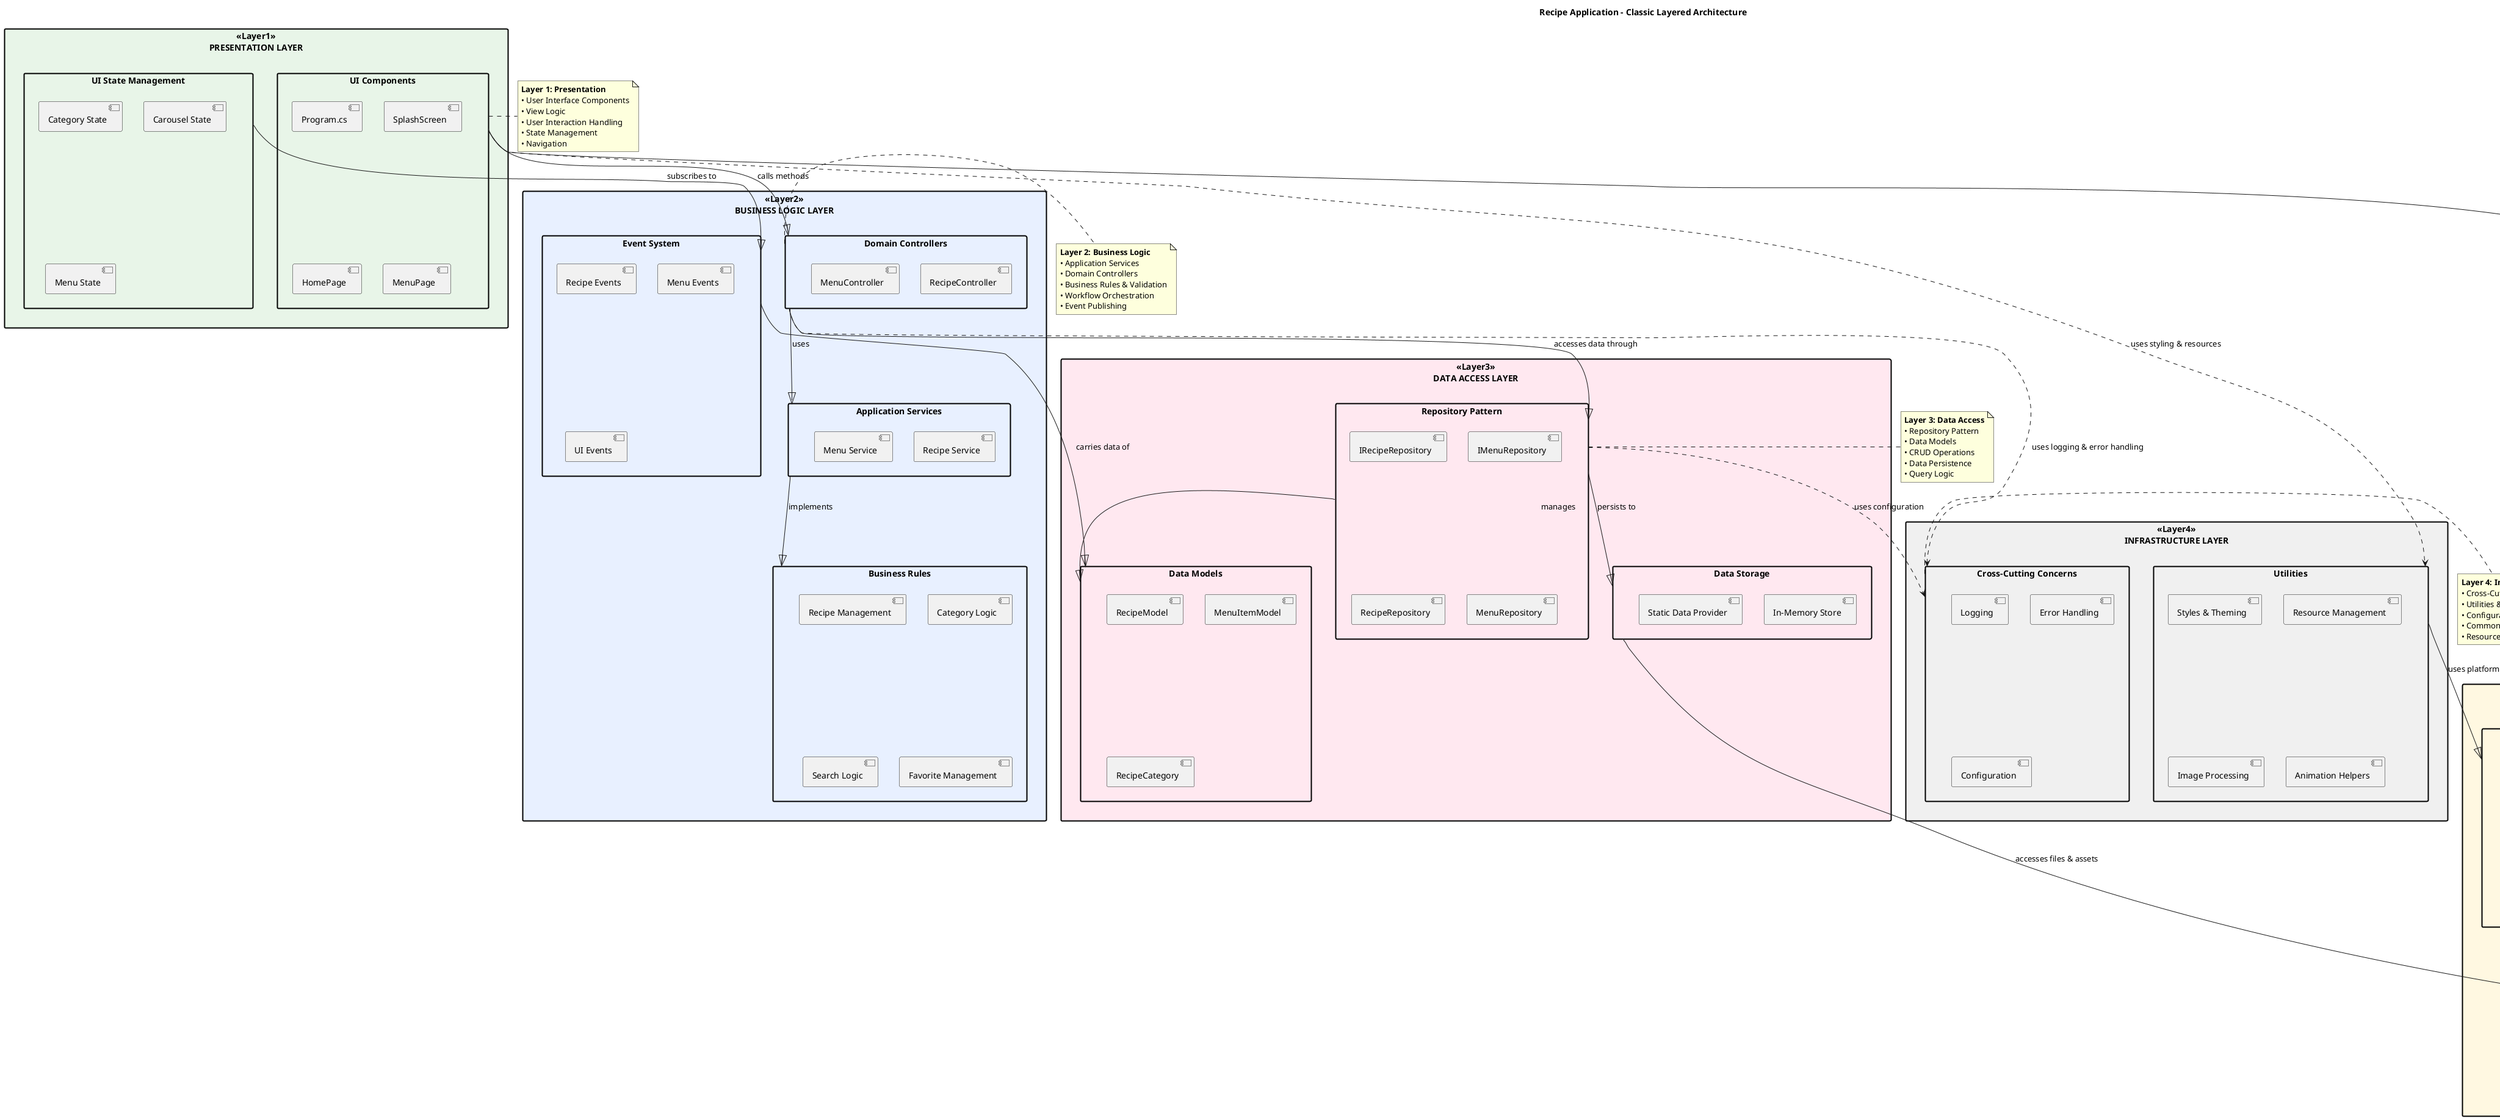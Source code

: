 @startuml Recipe Application Classic Layered Architecture

title Recipe Application - Classic Layered Architecture

skinparam backgroundColor White

' Define custom colors for each layer
skinparam rectangle {
    BackgroundColor<<Layer1>> #E8F5E8
    BackgroundColor<<Layer2>> #E8F0FF  
    BackgroundColor<<Layer3>> #FFE8F0
    BackgroundColor<<Layer4>> #F0F0F0
    BackgroundColor<<Layer5>> #FFF8E1
    BorderColor Black
    BorderThickness 2
    FontSize 14
    FontStyle bold
}

' Layer 1 - Presentation Layer (Top)
rectangle "PRESENTATION LAYER" <<Layer1>> {
    rectangle "UI Components" as UI {
        [Program.cs]
        [SplashScreen]
        [HomePage] 
        [MenuPage]
    }
    rectangle "UI State Management" as UIState {
        [Category State]
        [Carousel State]
        [Menu State]
    }
}

' Layer 2 - Business Logic Layer
rectangle "BUSINESS LOGIC LAYER" <<Layer2>> {
    rectangle "Application Services" as Services {
        [Recipe Service]
        [Menu Service]
    }
    rectangle "Domain Controllers" as Controllers {
        [RecipeController]
        [MenuController]
    }
    rectangle "Business Rules" as Rules {
        [Recipe Management]
        [Category Logic]
        [Search Logic]
        [Favorite Management]
    }
    rectangle "Event System" as Events {
        [Recipe Events]
        [Menu Events]
        [UI Events]
    }
}

' Layer 3 - Data Access Layer
rectangle "DATA ACCESS LAYER" <<Layer3>> {
    rectangle "Repository Pattern" as Repositories {
        [IRecipeRepository]
        [IMenuRepository]
        [RecipeRepository]
        [MenuRepository]
    }
    rectangle "Data Models" as Models {
        [RecipeModel]
        [MenuItemModel]
        [RecipeCategory]
    }
    rectangle "Data Storage" as Storage {
        [In-Memory Store]
        [Static Data Provider]
    }
}

' Layer 4 - Infrastructure Layer (Cross-cutting)
rectangle "INFRASTRUCTURE LAYER" <<Layer4>> {
    rectangle "Cross-Cutting Concerns" as CrossCutting {
        [Logging]
        [Error Handling]
        [Configuration]
    }
    rectangle "Utilities" as Utils {
        [Styles & Theming]
        [Resource Management]
        [Image Processing]
        [Animation Helpers]
    }
}

' Layer 5 - Platform Layer (Bottom)
rectangle "PLATFORM LAYER" <<Layer5>> {
    rectangle "Tizen Framework" as Framework {
        [NUIApplication]
        [View System]
        [Event System]
        [Animation System]
    }
    rectangle "Platform APIs" as APIs {
        [Resource APIs]
        [Lifecycle APIs]
        [Hardware APIs]
    }
    rectangle "External Resources" as External {
        [Images & Assets]
        [Fonts]
        [Config Files]
    }
}

' Dependencies between layers (downward flow only)
UI --|> Controllers : "calls methods"
UIState --|> Events : "subscribes to"

Controllers --|> Services : "uses"
Services --|> Rules : "implements"
Controllers --|> Repositories : "accesses data through"
Events --|> Models : "carries data of"

Repositories --|> Models : "manages"
Repositories --|> Storage : "persists to"

' Cross-cutting dependencies (Infrastructure can be used by all layers)
UI ..> Utils : "uses styling & resources"
Controllers ..> CrossCutting : "uses logging & error handling"
Repositories ..> CrossCutting : "uses configuration"

' Platform dependencies (all upper layers depend on platform)
UI --|> Framework : "inherits from"
Utils --|> APIs : "uses platform services"
Storage --|> External : "accesses files & assets"

' Layer descriptions
note right of UI
    **Layer 1: Presentation**
    • User Interface Components
    • View Logic
    • User Interaction Handling
    • State Management
    • Navigation
end note

note right of Controllers
    **Layer 2: Business Logic**
    • Application Services
    • Domain Controllers
    • Business Rules & Validation
    • Workflow Orchestration
    • Event Publishing
end note

note right of Repositories
    **Layer 3: Data Access**
    • Repository Pattern
    • Data Models
    • CRUD Operations
    • Data Persistence
    • Query Logic
end note

note right of CrossCutting
    **Layer 4: Infrastructure**
    • Cross-Cutting Concerns
    • Utilities & Helpers
    • Configuration
    • Common Services
    • Resource Management
end note

note right of Framework
    **Layer 5: Platform**
    • Framework Services
    • Platform APIs
    • Hardware Abstraction
    • External Dependencies
    • System Resources
end note

' Architectural principles
note top
    **Layered Architecture Principles:**
    ✓ Dependencies flow downward only
    ✓ Each layer only knows about the layer directly below
    ✓ Higher layers use services of lower layers
    ✓ Lower layers should not depend on higher layers
    ✓ Infrastructure layer provides cross-cutting concerns
end note

' Benefits of layered architecture
note bottom
    **Benefits:**
    • Clear Separation of Concerns
    • Maintainable and Testable Code
    • Technology Independence
    • Reusable Components
    • Scalable Architecture
    
    **Trade-offs:**
    • Performance overhead (multiple layers)
    • Potential over-engineering for simple apps
    • Rigid structure can limit flexibility
end note

@enduml 